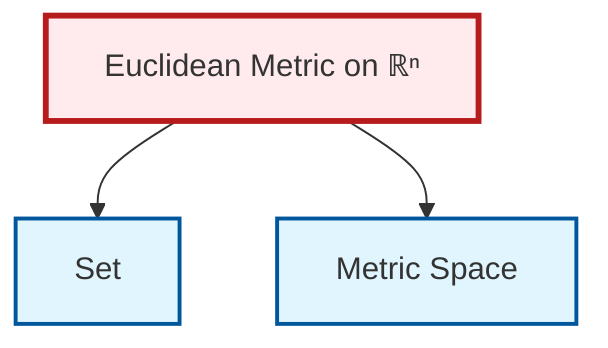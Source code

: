 graph TD
    classDef definition fill:#e1f5fe,stroke:#01579b,stroke-width:2px
    classDef theorem fill:#f3e5f5,stroke:#4a148c,stroke-width:2px
    classDef axiom fill:#fff3e0,stroke:#e65100,stroke-width:2px
    classDef example fill:#e8f5e9,stroke:#1b5e20,stroke-width:2px
    classDef current fill:#ffebee,stroke:#b71c1c,stroke-width:3px
    def-metric-space["Metric Space"]:::definition
    def-set["Set"]:::definition
    ex-euclidean-metric["Euclidean Metric on ℝⁿ"]:::example
    ex-euclidean-metric --> def-set
    ex-euclidean-metric --> def-metric-space
    class ex-euclidean-metric current